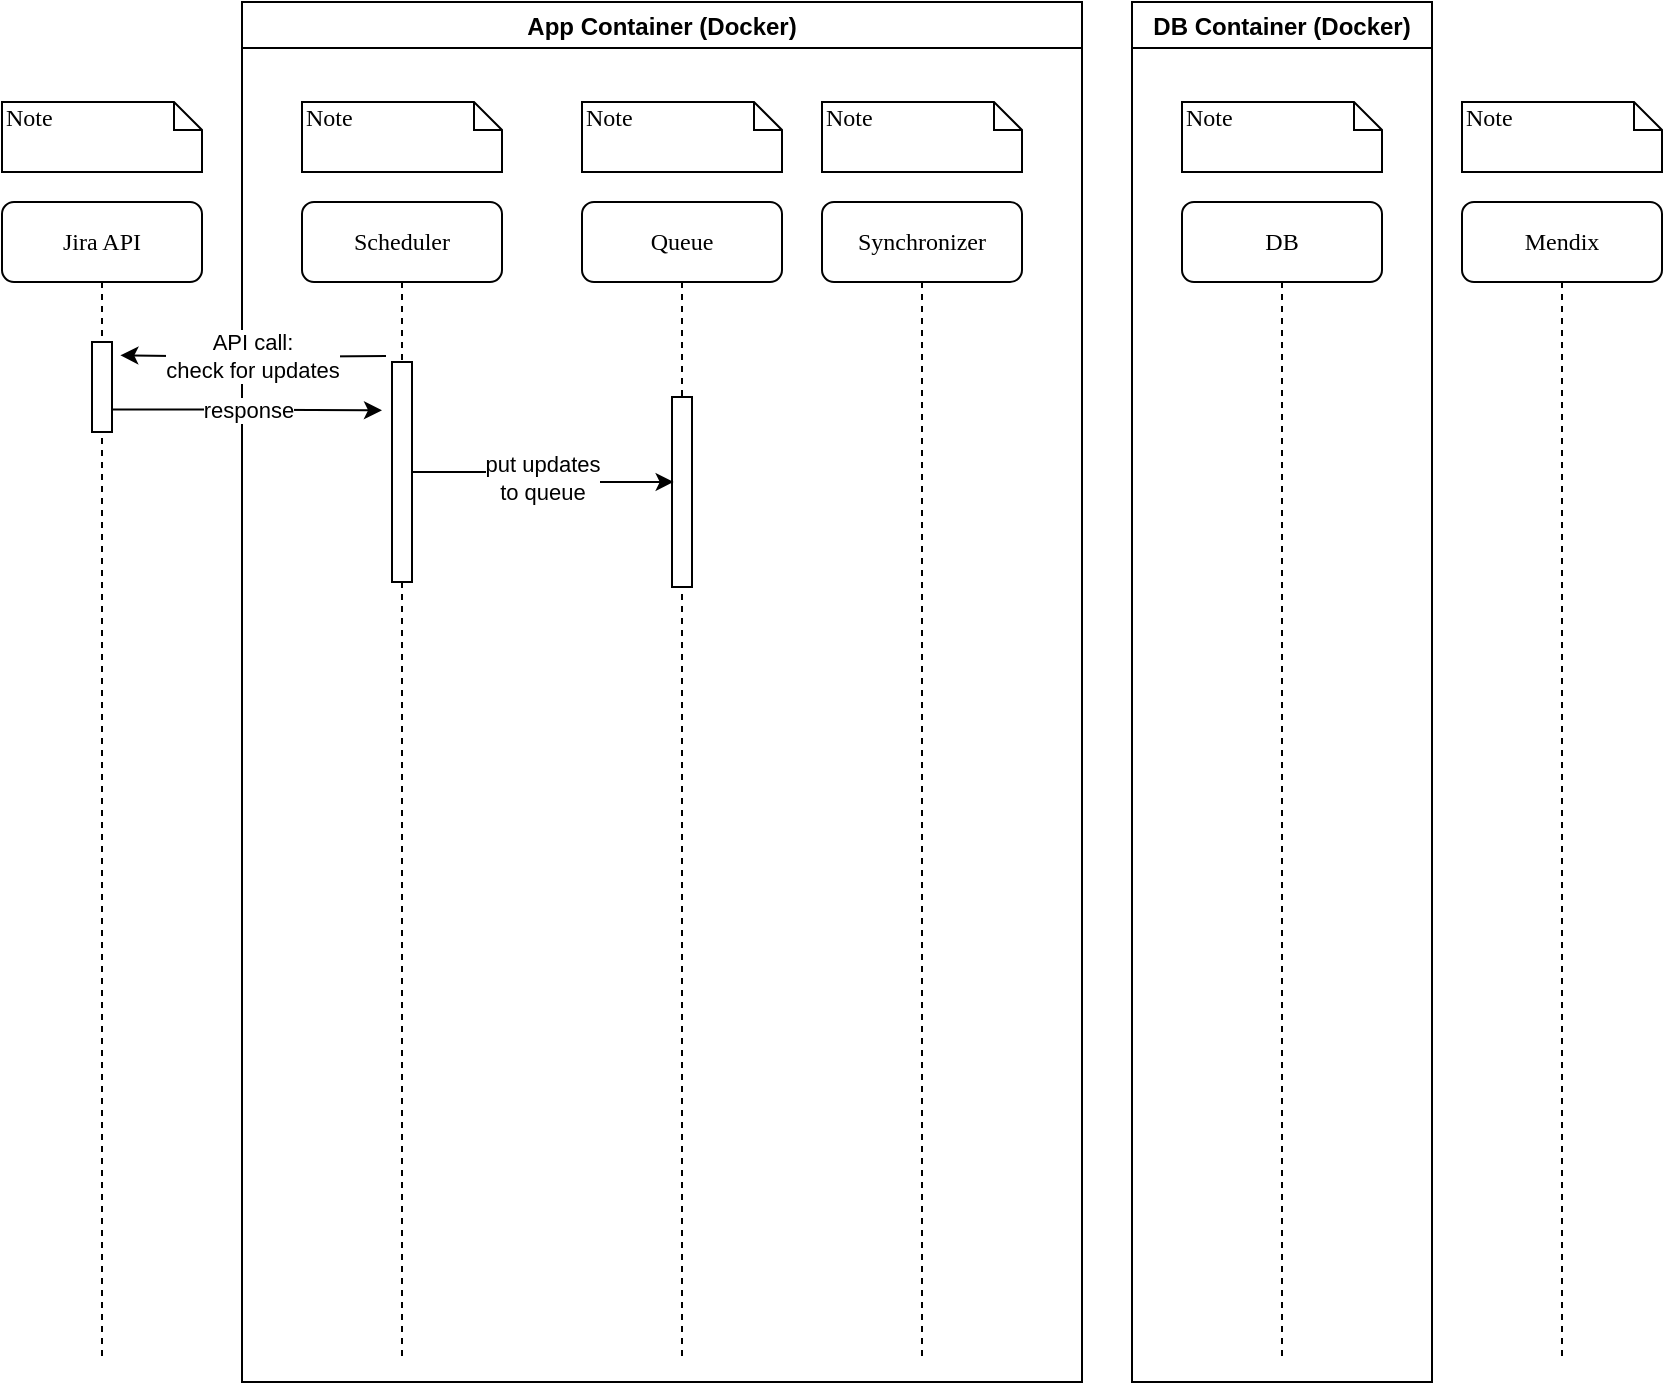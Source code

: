 <mxfile version="14.8.0" type="github">
  <diagram name="Page-1" id="13e1069c-82ec-6db2-03f1-153e76fe0fe0">
    <mxGraphModel dx="3131" dy="1964" grid="1" gridSize="10" guides="1" tooltips="1" connect="1" arrows="1" fold="1" page="1" pageScale="1" pageWidth="1100" pageHeight="850" background="none" math="0" shadow="0">
      <root>
        <mxCell id="0" />
        <mxCell id="1" parent="0" />
        <mxCell id="7baba1c4bc27f4b0-2" value="Queue" style="shape=umlLifeline;perimeter=lifelinePerimeter;whiteSpace=wrap;html=1;container=1;collapsible=0;recursiveResize=0;outlineConnect=0;rounded=1;shadow=0;comic=0;labelBackgroundColor=none;strokeWidth=1;fontFamily=Verdana;fontSize=12;align=center;" parent="1" vertex="1">
          <mxGeometry x="240" y="80" width="100" height="580" as="geometry" />
        </mxCell>
        <mxCell id="fsGh_cMMgrtnSyg-6Mho-3" value="" style="rounded=0;whiteSpace=wrap;html=1;rotation=90;" vertex="1" parent="7baba1c4bc27f4b0-2">
          <mxGeometry x="2.5" y="140" width="95" height="10" as="geometry" />
        </mxCell>
        <mxCell id="7baba1c4bc27f4b0-3" value="Synchronizer" style="shape=umlLifeline;perimeter=lifelinePerimeter;whiteSpace=wrap;html=1;container=1;collapsible=0;recursiveResize=0;outlineConnect=0;rounded=1;shadow=0;comic=0;labelBackgroundColor=none;strokeWidth=1;fontFamily=Verdana;fontSize=12;align=center;" parent="1" vertex="1">
          <mxGeometry x="360" y="80" width="100" height="580" as="geometry" />
        </mxCell>
        <mxCell id="7baba1c4bc27f4b0-4" value="DB" style="shape=umlLifeline;perimeter=lifelinePerimeter;whiteSpace=wrap;html=1;container=1;collapsible=0;recursiveResize=0;outlineConnect=0;rounded=1;shadow=0;comic=0;labelBackgroundColor=none;strokeWidth=1;fontFamily=Verdana;fontSize=12;align=center;" parent="1" vertex="1">
          <mxGeometry x="540" y="80" width="100" height="580" as="geometry" />
        </mxCell>
        <mxCell id="7baba1c4bc27f4b0-5" value="Jira API" style="shape=umlLifeline;perimeter=lifelinePerimeter;whiteSpace=wrap;html=1;container=1;collapsible=0;recursiveResize=0;outlineConnect=0;rounded=1;shadow=0;comic=0;labelBackgroundColor=none;strokeWidth=1;fontFamily=Verdana;fontSize=12;align=center;" parent="1" vertex="1">
          <mxGeometry x="-50" y="80" width="100" height="580" as="geometry" />
        </mxCell>
        <mxCell id="7baba1c4bc27f4b0-6" value="&lt;div&gt;Mendix&lt;/div&gt;" style="shape=umlLifeline;perimeter=lifelinePerimeter;whiteSpace=wrap;html=1;container=1;collapsible=0;recursiveResize=0;outlineConnect=0;rounded=1;shadow=0;comic=0;labelBackgroundColor=none;strokeWidth=1;fontFamily=Verdana;fontSize=12;align=center;" parent="1" vertex="1">
          <mxGeometry x="680" y="80" width="100" height="580" as="geometry" />
        </mxCell>
        <mxCell id="7baba1c4bc27f4b0-8" value="Scheduler" style="shape=umlLifeline;perimeter=lifelinePerimeter;whiteSpace=wrap;html=1;container=1;collapsible=0;recursiveResize=0;outlineConnect=0;rounded=1;shadow=0;comic=0;labelBackgroundColor=none;strokeWidth=1;fontFamily=Verdana;fontSize=12;align=center;" parent="1" vertex="1">
          <mxGeometry x="100" y="80" width="100" height="580" as="geometry" />
        </mxCell>
        <mxCell id="7baba1c4bc27f4b0-40" value="Note" style="shape=note;whiteSpace=wrap;html=1;size=14;verticalAlign=top;align=left;spacingTop=-6;rounded=0;shadow=0;comic=0;labelBackgroundColor=none;strokeWidth=1;fontFamily=Verdana;fontSize=12" parent="1" vertex="1">
          <mxGeometry x="100" y="30" width="100" height="35" as="geometry" />
        </mxCell>
        <mxCell id="7baba1c4bc27f4b0-41" value="Note" style="shape=note;whiteSpace=wrap;html=1;size=14;verticalAlign=top;align=left;spacingTop=-6;rounded=0;shadow=0;comic=0;labelBackgroundColor=none;strokeWidth=1;fontFamily=Verdana;fontSize=12" parent="1" vertex="1">
          <mxGeometry x="240" y="30" width="100" height="35" as="geometry" />
        </mxCell>
        <mxCell id="7baba1c4bc27f4b0-42" value="Note" style="shape=note;whiteSpace=wrap;html=1;size=14;verticalAlign=top;align=left;spacingTop=-6;rounded=0;shadow=0;comic=0;labelBackgroundColor=none;strokeWidth=1;fontFamily=Verdana;fontSize=12" parent="1" vertex="1">
          <mxGeometry x="360" y="30" width="100" height="35" as="geometry" />
        </mxCell>
        <mxCell id="7baba1c4bc27f4b0-43" value="Note" style="shape=note;whiteSpace=wrap;html=1;size=14;verticalAlign=top;align=left;spacingTop=-6;rounded=0;shadow=0;comic=0;labelBackgroundColor=none;strokeWidth=1;fontFamily=Verdana;fontSize=12" parent="1" vertex="1">
          <mxGeometry x="540" y="30" width="100" height="35" as="geometry" />
        </mxCell>
        <mxCell id="7baba1c4bc27f4b0-44" value="Note" style="shape=note;whiteSpace=wrap;html=1;size=14;verticalAlign=top;align=left;spacingTop=-6;rounded=0;shadow=0;comic=0;labelBackgroundColor=none;strokeWidth=1;fontFamily=Verdana;fontSize=12" parent="1" vertex="1">
          <mxGeometry x="-50" y="30" width="100" height="35" as="geometry" />
        </mxCell>
        <mxCell id="7baba1c4bc27f4b0-45" value="Note" style="shape=note;whiteSpace=wrap;html=1;size=14;verticalAlign=top;align=left;spacingTop=-6;rounded=0;shadow=0;comic=0;labelBackgroundColor=none;strokeWidth=1;fontFamily=Verdana;fontSize=12" parent="1" vertex="1">
          <mxGeometry x="680" y="30" width="100" height="35" as="geometry" />
        </mxCell>
        <mxCell id="fsGh_cMMgrtnSyg-6Mho-2" value="App Container (Docker)" style="swimlane;" vertex="1" parent="1">
          <mxGeometry x="70" y="-20" width="420" height="690" as="geometry">
            <mxRectangle x="70" y="-20" width="160" height="23" as="alternateBounds" />
          </mxGeometry>
        </mxCell>
        <mxCell id="fsGh_cMMgrtnSyg-6Mho-13" value="" style="rounded=0;whiteSpace=wrap;html=1;rotation=90;" vertex="1" parent="fsGh_cMMgrtnSyg-6Mho-2">
          <mxGeometry x="25" y="230" width="110" height="10" as="geometry" />
        </mxCell>
        <mxCell id="fsGh_cMMgrtnSyg-6Mho-10" value="&lt;div&gt;response&lt;/div&gt;" style="edgeStyle=orthogonalEdgeStyle;rounded=0;orthogonalLoop=1;jettySize=auto;html=1;exitX=0.75;exitY=0;exitDx=0;exitDy=0;" edge="1" parent="1" source="fsGh_cMMgrtnSyg-6Mho-7">
          <mxGeometry relative="1" as="geometry">
            <mxPoint x="140" y="184.167" as="targetPoint" />
          </mxGeometry>
        </mxCell>
        <mxCell id="fsGh_cMMgrtnSyg-6Mho-7" value="" style="rounded=0;whiteSpace=wrap;html=1;rotation=90;" vertex="1" parent="1">
          <mxGeometry x="-22.5" y="167.5" width="45" height="10" as="geometry" />
        </mxCell>
        <mxCell id="fsGh_cMMgrtnSyg-6Mho-8" value="&lt;div&gt;API call: &lt;br&gt;&lt;/div&gt;&lt;div&gt;check for updates&lt;/div&gt;" style="edgeStyle=orthogonalEdgeStyle;rounded=0;orthogonalLoop=1;jettySize=auto;html=1;entryX=0.148;entryY=-0.417;entryDx=0;entryDy=0;entryPerimeter=0;" edge="1" parent="1" target="fsGh_cMMgrtnSyg-6Mho-7">
          <mxGeometry relative="1" as="geometry">
            <mxPoint x="142" y="157" as="sourcePoint" />
          </mxGeometry>
        </mxCell>
        <mxCell id="fsGh_cMMgrtnSyg-6Mho-16" value="&lt;div&gt;put updates &lt;br&gt;&lt;/div&gt;&lt;div&gt;to queue&lt;/div&gt;" style="edgeStyle=orthogonalEdgeStyle;rounded=0;orthogonalLoop=1;jettySize=auto;html=1;exitX=0.5;exitY=0;exitDx=0;exitDy=0;entryX=0.447;entryY=0.917;entryDx=0;entryDy=0;entryPerimeter=0;" edge="1" parent="1" source="fsGh_cMMgrtnSyg-6Mho-13" target="fsGh_cMMgrtnSyg-6Mho-3">
          <mxGeometry relative="1" as="geometry" />
        </mxCell>
        <mxCell id="fsGh_cMMgrtnSyg-6Mho-18" value="DB Container (Docker)" style="swimlane;" vertex="1" parent="1">
          <mxGeometry x="515" y="-20" width="150" height="690" as="geometry" />
        </mxCell>
      </root>
    </mxGraphModel>
  </diagram>
</mxfile>
